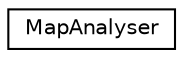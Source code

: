 digraph "Graphical Class Hierarchy"
{
  edge [fontname="Helvetica",fontsize="10",labelfontname="Helvetica",labelfontsize="10"];
  node [fontname="Helvetica",fontsize="10",shape=record];
  rankdir="LR";
  Node1 [label="MapAnalyser",height=0.2,width=0.4,color="black", fillcolor="white", style="filled",URL="$class_map_analyser.html"];
}

